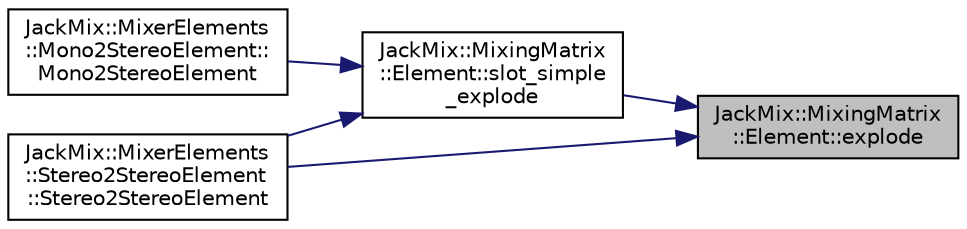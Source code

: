 digraph "JackMix::MixingMatrix::Element::explode"
{
 // LATEX_PDF_SIZE
  edge [fontname="Helvetica",fontsize="10",labelfontname="Helvetica",labelfontsize="10"];
  node [fontname="Helvetica",fontsize="10",shape=record];
  rankdir="RL";
  Node1 [label="JackMix::MixingMatrix\l::Element::explode",height=0.2,width=0.4,color="black", fillcolor="grey75", style="filled", fontcolor="black",tooltip=" "];
  Node1 -> Node2 [dir="back",color="midnightblue",fontsize="10",style="solid",fontname="Helvetica"];
  Node2 [label="JackMix::MixingMatrix\l::Element::slot_simple\l_explode",height=0.2,width=0.4,color="black", fillcolor="white", style="filled",URL="$d9/daa/class_jack_mix_1_1_mixing_matrix_1_1_element.html#a62d38b180085b2a1586dff9dca773ee7",tooltip=" "];
  Node2 -> Node3 [dir="back",color="midnightblue",fontsize="10",style="solid",fontname="Helvetica"];
  Node3 [label="JackMix::MixerElements\l::Mono2StereoElement::\lMono2StereoElement",height=0.2,width=0.4,color="black", fillcolor="white", style="filled",URL="$d8/d64/class_jack_mix_1_1_mixer_elements_1_1_mono2_stereo_element.html#a5844619981937c6c89d9b6d6e89741e8",tooltip=" "];
  Node2 -> Node4 [dir="back",color="midnightblue",fontsize="10",style="solid",fontname="Helvetica"];
  Node4 [label="JackMix::MixerElements\l::Stereo2StereoElement\l::Stereo2StereoElement",height=0.2,width=0.4,color="black", fillcolor="white", style="filled",URL="$de/d2c/class_jack_mix_1_1_mixer_elements_1_1_stereo2_stereo_element.html#a025804fa9eccfdf9be1b2933c621aeed",tooltip=" "];
  Node1 -> Node4 [dir="back",color="midnightblue",fontsize="10",style="solid",fontname="Helvetica"];
}
